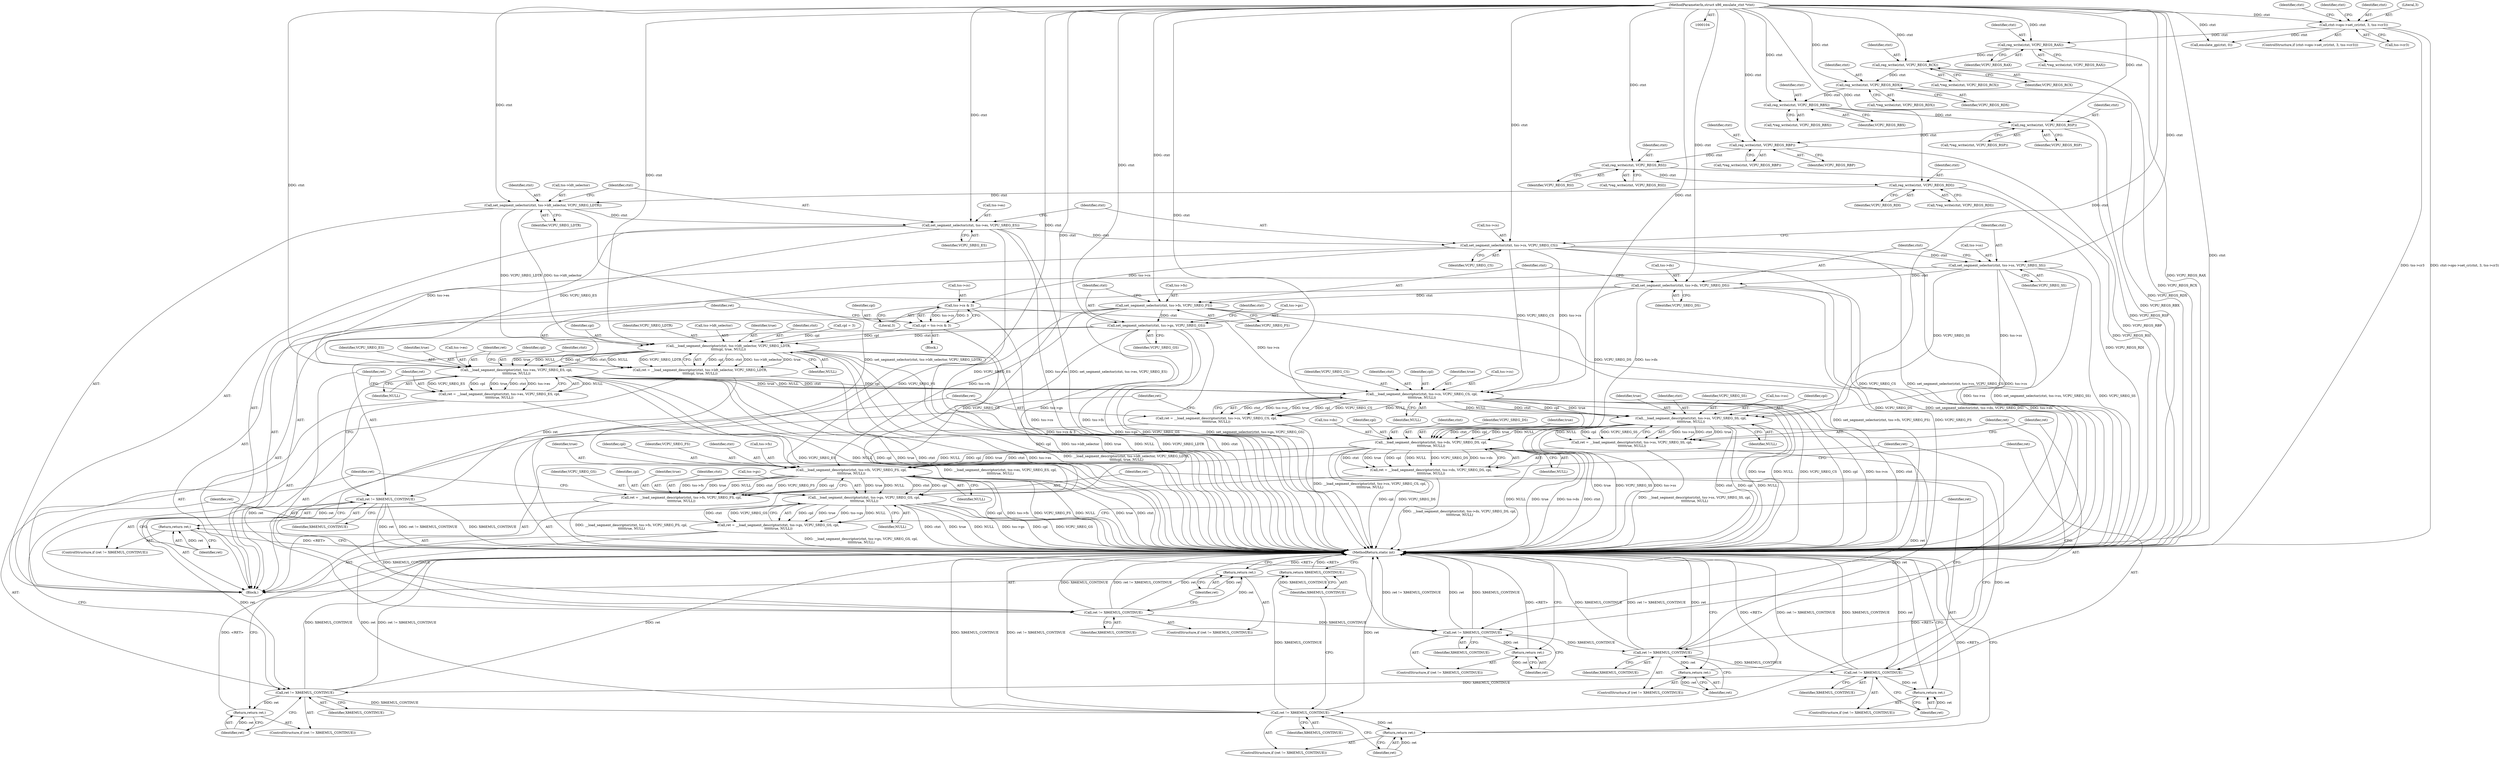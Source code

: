 digraph "0_linux_d1442d85cc30ea75f7d399474ca738e0bc96f715_5@API" {
"1000195" [label="(Call,reg_write(ctxt, VCPU_REGS_RDI))"];
"1000187" [label="(Call,reg_write(ctxt, VCPU_REGS_RSI))"];
"1000179" [label="(Call,reg_write(ctxt, VCPU_REGS_RBP))"];
"1000171" [label="(Call,reg_write(ctxt, VCPU_REGS_RSP))"];
"1000163" [label="(Call,reg_write(ctxt, VCPU_REGS_RBX))"];
"1000155" [label="(Call,reg_write(ctxt, VCPU_REGS_RDX))"];
"1000147" [label="(Call,reg_write(ctxt, VCPU_REGS_RCX))"];
"1000139" [label="(Call,reg_write(ctxt, VCPU_REGS_RAX))"];
"1000111" [label="(Call,ctxt->ops->set_cr(ctxt, 3, tss->cr3))"];
"1000105" [label="(MethodParameterIn,struct x86_emulate_ctxt *ctxt)"];
"1000201" [label="(Call,set_segment_selector(ctxt, tss->ldt_selector, VCPU_SREG_LDTR))"];
"1000207" [label="(Call,set_segment_selector(ctxt, tss->es, VCPU_SREG_ES))"];
"1000213" [label="(Call,set_segment_selector(ctxt, tss->cs, VCPU_SREG_CS))"];
"1000219" [label="(Call,set_segment_selector(ctxt, tss->ss, VCPU_SREG_SS))"];
"1000225" [label="(Call,set_segment_selector(ctxt, tss->ds, VCPU_SREG_DS))"];
"1000231" [label="(Call,set_segment_selector(ctxt, tss->fs, VCPU_SREG_FS))"];
"1000237" [label="(Call,set_segment_selector(ctxt, tss->gs, VCPU_SREG_GS))"];
"1000274" [label="(Call,__load_segment_descriptor(ctxt, tss->ldt_selector, VCPU_SREG_LDTR,\n\t\t\t\t\tcpl, true, NULL))"];
"1000272" [label="(Call,ret = __load_segment_descriptor(ctxt, tss->ldt_selector, VCPU_SREG_LDTR,\n\t\t\t\t\tcpl, true, NULL))"];
"1000284" [label="(Call,ret != X86EMUL_CONTINUE)"];
"1000287" [label="(Return,return ret;)"];
"1000301" [label="(Call,ret != X86EMUL_CONTINUE)"];
"1000304" [label="(Return,return ret;)"];
"1000318" [label="(Call,ret != X86EMUL_CONTINUE)"];
"1000321" [label="(Return,return ret;)"];
"1000335" [label="(Call,ret != X86EMUL_CONTINUE)"];
"1000338" [label="(Return,return ret;)"];
"1000352" [label="(Call,ret != X86EMUL_CONTINUE)"];
"1000355" [label="(Return,return ret;)"];
"1000369" [label="(Call,ret != X86EMUL_CONTINUE)"];
"1000372" [label="(Return,return ret;)"];
"1000386" [label="(Call,ret != X86EMUL_CONTINUE)"];
"1000389" [label="(Return,return ret;)"];
"1000391" [label="(Return,return X86EMUL_CONTINUE;)"];
"1000291" [label="(Call,__load_segment_descriptor(ctxt, tss->es, VCPU_SREG_ES, cpl,\n\t\t\t\t\ttrue, NULL))"];
"1000289" [label="(Call,ret = __load_segment_descriptor(ctxt, tss->es, VCPU_SREG_ES, cpl,\n\t\t\t\t\ttrue, NULL))"];
"1000308" [label="(Call,__load_segment_descriptor(ctxt, tss->cs, VCPU_SREG_CS, cpl,\n\t\t\t\t\ttrue, NULL))"];
"1000306" [label="(Call,ret = __load_segment_descriptor(ctxt, tss->cs, VCPU_SREG_CS, cpl,\n\t\t\t\t\ttrue, NULL))"];
"1000325" [label="(Call,__load_segment_descriptor(ctxt, tss->ss, VCPU_SREG_SS, cpl,\n\t\t\t\t\ttrue, NULL))"];
"1000323" [label="(Call,ret = __load_segment_descriptor(ctxt, tss->ss, VCPU_SREG_SS, cpl,\n\t\t\t\t\ttrue, NULL))"];
"1000342" [label="(Call,__load_segment_descriptor(ctxt, tss->ds, VCPU_SREG_DS, cpl,\n\t\t\t\t\ttrue, NULL))"];
"1000340" [label="(Call,ret = __load_segment_descriptor(ctxt, tss->ds, VCPU_SREG_DS, cpl,\n\t\t\t\t\ttrue, NULL))"];
"1000359" [label="(Call,__load_segment_descriptor(ctxt, tss->fs, VCPU_SREG_FS, cpl,\n\t\t\t\t\ttrue, NULL))"];
"1000357" [label="(Call,ret = __load_segment_descriptor(ctxt, tss->fs, VCPU_SREG_FS, cpl,\n\t\t\t\t\ttrue, NULL))"];
"1000376" [label="(Call,__load_segment_descriptor(ctxt, tss->gs, VCPU_SREG_GS, cpl,\n\t\t\t\t\ttrue, NULL))"];
"1000374" [label="(Call,ret = __load_segment_descriptor(ctxt, tss->gs, VCPU_SREG_GS, cpl,\n\t\t\t\t\ttrue, NULL))"];
"1000267" [label="(Call,tss->cs & 3)"];
"1000265" [label="(Call,cpl = tss->cs & 3)"];
"1000365" [label="(Identifier,cpl)"];
"1000189" [label="(Identifier,VCPU_REGS_RSI)"];
"1000265" [label="(Call,cpl = tss->cs & 3)"];
"1000326" [label="(Identifier,ctxt)"];
"1000382" [label="(Identifier,cpl)"];
"1000274" [label="(Call,__load_segment_descriptor(ctxt, tss->ldt_selector, VCPU_SREG_LDTR,\n\t\t\t\t\tcpl, true, NULL))"];
"1000391" [label="(Return,return X86EMUL_CONTINUE;)"];
"1000308" [label="(Call,__load_segment_descriptor(ctxt, tss->cs, VCPU_SREG_CS, cpl,\n\t\t\t\t\ttrue, NULL))"];
"1000340" [label="(Call,ret = __load_segment_descriptor(ctxt, tss->ds, VCPU_SREG_DS, cpl,\n\t\t\t\t\ttrue, NULL))"];
"1000114" [label="(Call,tss->cr3)"];
"1000197" [label="(Identifier,VCPU_REGS_RDI)"];
"1000288" [label="(Identifier,ret)"];
"1000298" [label="(Identifier,true)"];
"1000371" [label="(Identifier,X86EMUL_CONTINUE)"];
"1000375" [label="(Identifier,ret)"];
"1000286" [label="(Identifier,X86EMUL_CONTINUE)"];
"1000180" [label="(Identifier,ctxt)"];
"1000293" [label="(Call,tss->es)"];
"1000207" [label="(Call,set_segment_selector(ctxt, tss->es, VCPU_SREG_ES))"];
"1000230" [label="(Identifier,VCPU_SREG_DS)"];
"1000304" [label="(Return,return ret;)"];
"1000376" [label="(Call,__load_segment_descriptor(ctxt, tss->gs, VCPU_SREG_GS, cpl,\n\t\t\t\t\ttrue, NULL))"];
"1000187" [label="(Call,reg_write(ctxt, VCPU_REGS_RSI))"];
"1000383" [label="(Identifier,true)"];
"1000377" [label="(Identifier,ctxt)"];
"1000352" [label="(Call,ret != X86EMUL_CONTINUE)"];
"1000313" [label="(Identifier,VCPU_SREG_CS)"];
"1000336" [label="(Identifier,ret)"];
"1000218" [label="(Identifier,VCPU_SREG_CS)"];
"1000360" [label="(Identifier,ctxt)"];
"1000271" [label="(Literal,3)"];
"1000330" [label="(Identifier,VCPU_SREG_SS)"];
"1000139" [label="(Call,reg_write(ctxt, VCPU_REGS_RAX))"];
"1000154" [label="(Call,*reg_write(ctxt, VCPU_REGS_RDX))"];
"1000162" [label="(Call,*reg_write(ctxt, VCPU_REGS_RBX))"];
"1000309" [label="(Identifier,ctxt)"];
"1000314" [label="(Identifier,cpl)"];
"1000188" [label="(Identifier,ctxt)"];
"1000290" [label="(Identifier,ret)"];
"1000285" [label="(Identifier,ret)"];
"1000361" [label="(Call,tss->fs)"];
"1000226" [label="(Identifier,ctxt)"];
"1000307" [label="(Identifier,ret)"];
"1000206" [label="(Identifier,VCPU_SREG_LDTR)"];
"1000359" [label="(Call,__load_segment_descriptor(ctxt, tss->fs, VCPU_SREG_FS, cpl,\n\t\t\t\t\ttrue, NULL))"];
"1000302" [label="(Identifier,ret)"];
"1000179" [label="(Call,reg_write(ctxt, VCPU_REGS_RBP))"];
"1000232" [label="(Identifier,ctxt)"];
"1000356" [label="(Identifier,ret)"];
"1000297" [label="(Identifier,cpl)"];
"1000266" [label="(Identifier,cpl)"];
"1000275" [label="(Identifier,ctxt)"];
"1000212" [label="(Identifier,VCPU_SREG_ES)"];
"1000354" [label="(Identifier,X86EMUL_CONTINUE)"];
"1000236" [label="(Identifier,VCPU_SREG_FS)"];
"1000178" [label="(Call,*reg_write(ctxt, VCPU_REGS_RBP))"];
"1000118" [label="(Call,emulate_gp(ctxt, 0))"];
"1000319" [label="(Identifier,ret)"];
"1000255" [label="(Call,cpl = 3)"];
"1000323" [label="(Call,ret = __load_segment_descriptor(ctxt, tss->ss, VCPU_SREG_SS, cpl,\n\t\t\t\t\ttrue, NULL))"];
"1000173" [label="(Identifier,VCPU_REGS_RSP)"];
"1000147" [label="(Call,reg_write(ctxt, VCPU_REGS_RCX))"];
"1000322" [label="(Identifier,ret)"];
"1000389" [label="(Return,return ret;)"];
"1000370" [label="(Identifier,ret)"];
"1000112" [label="(Identifier,ctxt)"];
"1000227" [label="(Call,tss->ds)"];
"1000349" [label="(Identifier,true)"];
"1000366" [label="(Identifier,true)"];
"1000165" [label="(Identifier,VCPU_REGS_RBX)"];
"1000246" [label="(Identifier,ctxt)"];
"1000238" [label="(Identifier,ctxt)"];
"1000224" [label="(Identifier,VCPU_SREG_SS)"];
"1000172" [label="(Identifier,ctxt)"];
"1000231" [label="(Call,set_segment_selector(ctxt, tss->fs, VCPU_SREG_FS))"];
"1000259" [label="(Block,)"];
"1000353" [label="(Identifier,ret)"];
"1000344" [label="(Call,tss->ds)"];
"1000280" [label="(Identifier,cpl)"];
"1000201" [label="(Call,set_segment_selector(ctxt, tss->ldt_selector, VCPU_SREG_LDTR))"];
"1000209" [label="(Call,tss->es)"];
"1000351" [label="(ControlStructure,if (ret != X86EMUL_CONTINUE))"];
"1000357" [label="(Call,ret = __load_segment_descriptor(ctxt, tss->fs, VCPU_SREG_FS, cpl,\n\t\t\t\t\ttrue, NULL))"];
"1000393" [label="(MethodReturn,static int)"];
"1000164" [label="(Identifier,ctxt)"];
"1000386" [label="(Call,ret != X86EMUL_CONTINUE)"];
"1000373" [label="(Identifier,ret)"];
"1000105" [label="(MethodParameterIn,struct x86_emulate_ctxt *ctxt)"];
"1000140" [label="(Identifier,ctxt)"];
"1000292" [label="(Identifier,ctxt)"];
"1000324" [label="(Identifier,ret)"];
"1000268" [label="(Call,tss->cs)"];
"1000385" [label="(ControlStructure,if (ret != X86EMUL_CONTINUE))"];
"1000279" [label="(Identifier,VCPU_SREG_LDTR)"];
"1000355" [label="(Return,return ret;)"];
"1000368" [label="(ControlStructure,if (ret != X86EMUL_CONTINUE))"];
"1000392" [label="(Identifier,X86EMUL_CONTINUE)"];
"1000221" [label="(Call,tss->ss)"];
"1000299" [label="(Identifier,NULL)"];
"1000237" [label="(Call,set_segment_selector(ctxt, tss->gs, VCPU_SREG_GS))"];
"1000315" [label="(Identifier,true)"];
"1000332" [label="(Identifier,true)"];
"1000110" [label="(ControlStructure,if (ctxt->ops->set_cr(ctxt, 3, tss->cr3)))"];
"1000325" [label="(Call,__load_segment_descriptor(ctxt, tss->ss, VCPU_SREG_SS, cpl,\n\t\t\t\t\ttrue, NULL))"];
"1000113" [label="(Literal,3)"];
"1000141" [label="(Identifier,VCPU_REGS_RAX)"];
"1000276" [label="(Call,tss->ldt_selector)"];
"1000300" [label="(ControlStructure,if (ret != X86EMUL_CONTINUE))"];
"1000387" [label="(Identifier,ret)"];
"1000186" [label="(Call,*reg_write(ctxt, VCPU_REGS_RSI))"];
"1000342" [label="(Call,__load_segment_descriptor(ctxt, tss->ds, VCPU_SREG_DS, cpl,\n\t\t\t\t\ttrue, NULL))"];
"1000208" [label="(Identifier,ctxt)"];
"1000156" [label="(Identifier,ctxt)"];
"1000320" [label="(Identifier,X86EMUL_CONTINUE)"];
"1000272" [label="(Call,ret = __load_segment_descriptor(ctxt, tss->ldt_selector, VCPU_SREG_LDTR,\n\t\t\t\t\tcpl, true, NULL))"];
"1000335" [label="(Call,ret != X86EMUL_CONTINUE)"];
"1000239" [label="(Call,tss->gs)"];
"1000310" [label="(Call,tss->cs)"];
"1000195" [label="(Call,reg_write(ctxt, VCPU_REGS_RDI))"];
"1000348" [label="(Identifier,cpl)"];
"1000334" [label="(ControlStructure,if (ret != X86EMUL_CONTINUE))"];
"1000317" [label="(ControlStructure,if (ret != X86EMUL_CONTINUE))"];
"1000107" [label="(Block,)"];
"1000214" [label="(Identifier,ctxt)"];
"1000364" [label="(Identifier,VCPU_SREG_FS)"];
"1000203" [label="(Call,tss->ldt_selector)"];
"1000233" [label="(Call,tss->fs)"];
"1000296" [label="(Identifier,VCPU_SREG_ES)"];
"1000316" [label="(Identifier,NULL)"];
"1000155" [label="(Call,reg_write(ctxt, VCPU_REGS_RDX))"];
"1000171" [label="(Call,reg_write(ctxt, VCPU_REGS_RSP))"];
"1000202" [label="(Identifier,ctxt)"];
"1000338" [label="(Return,return ret;)"];
"1000146" [label="(Call,*reg_write(ctxt, VCPU_REGS_RCX))"];
"1000305" [label="(Identifier,ret)"];
"1000327" [label="(Call,tss->ss)"];
"1000343" [label="(Identifier,ctxt)"];
"1000111" [label="(Call,ctxt->ops->set_cr(ctxt, 3, tss->cr3))"];
"1000283" [label="(ControlStructure,if (ret != X86EMUL_CONTINUE))"];
"1000138" [label="(Call,*reg_write(ctxt, VCPU_REGS_RAX))"];
"1000220" [label="(Identifier,ctxt)"];
"1000219" [label="(Call,set_segment_selector(ctxt, tss->ss, VCPU_SREG_SS))"];
"1000170" [label="(Call,*reg_write(ctxt, VCPU_REGS_RSP))"];
"1000267" [label="(Call,tss->cs & 3)"];
"1000291" [label="(Call,__load_segment_descriptor(ctxt, tss->es, VCPU_SREG_ES, cpl,\n\t\t\t\t\ttrue, NULL))"];
"1000163" [label="(Call,reg_write(ctxt, VCPU_REGS_RBX))"];
"1000303" [label="(Identifier,X86EMUL_CONTINUE)"];
"1000157" [label="(Identifier,VCPU_REGS_RDX)"];
"1000242" [label="(Identifier,VCPU_SREG_GS)"];
"1000347" [label="(Identifier,VCPU_SREG_DS)"];
"1000333" [label="(Identifier,NULL)"];
"1000194" [label="(Call,*reg_write(ctxt, VCPU_REGS_RDI))"];
"1000196" [label="(Identifier,ctxt)"];
"1000225" [label="(Call,set_segment_selector(ctxt, tss->ds, VCPU_SREG_DS))"];
"1000369" [label="(Call,ret != X86EMUL_CONTINUE)"];
"1000119" [label="(Identifier,ctxt)"];
"1000213" [label="(Call,set_segment_selector(ctxt, tss->cs, VCPU_SREG_CS))"];
"1000284" [label="(Call,ret != X86EMUL_CONTINUE)"];
"1000123" [label="(Identifier,ctxt)"];
"1000388" [label="(Identifier,X86EMUL_CONTINUE)"];
"1000301" [label="(Call,ret != X86EMUL_CONTINUE)"];
"1000318" [label="(Call,ret != X86EMUL_CONTINUE)"];
"1000281" [label="(Identifier,true)"];
"1000390" [label="(Identifier,ret)"];
"1000306" [label="(Call,ret = __load_segment_descriptor(ctxt, tss->cs, VCPU_SREG_CS, cpl,\n\t\t\t\t\ttrue, NULL))"];
"1000367" [label="(Identifier,NULL)"];
"1000282" [label="(Identifier,NULL)"];
"1000149" [label="(Identifier,VCPU_REGS_RCX)"];
"1000287" [label="(Return,return ret;)"];
"1000339" [label="(Identifier,ret)"];
"1000350" [label="(Identifier,NULL)"];
"1000273" [label="(Identifier,ret)"];
"1000378" [label="(Call,tss->gs)"];
"1000289" [label="(Call,ret = __load_segment_descriptor(ctxt, tss->es, VCPU_SREG_ES, cpl,\n\t\t\t\t\ttrue, NULL))"];
"1000358" [label="(Identifier,ret)"];
"1000372" [label="(Return,return ret;)"];
"1000337" [label="(Identifier,X86EMUL_CONTINUE)"];
"1000181" [label="(Identifier,VCPU_REGS_RBP)"];
"1000321" [label="(Return,return ret;)"];
"1000341" [label="(Identifier,ret)"];
"1000381" [label="(Identifier,VCPU_SREG_GS)"];
"1000384" [label="(Identifier,NULL)"];
"1000148" [label="(Identifier,ctxt)"];
"1000331" [label="(Identifier,cpl)"];
"1000215" [label="(Call,tss->cs)"];
"1000374" [label="(Call,ret = __load_segment_descriptor(ctxt, tss->gs, VCPU_SREG_GS, cpl,\n\t\t\t\t\ttrue, NULL))"];
"1000195" -> "1000194"  [label="AST: "];
"1000195" -> "1000197"  [label="CFG: "];
"1000196" -> "1000195"  [label="AST: "];
"1000197" -> "1000195"  [label="AST: "];
"1000194" -> "1000195"  [label="CFG: "];
"1000195" -> "1000393"  [label="DDG: VCPU_REGS_RDI"];
"1000187" -> "1000195"  [label="DDG: ctxt"];
"1000105" -> "1000195"  [label="DDG: ctxt"];
"1000195" -> "1000201"  [label="DDG: ctxt"];
"1000187" -> "1000186"  [label="AST: "];
"1000187" -> "1000189"  [label="CFG: "];
"1000188" -> "1000187"  [label="AST: "];
"1000189" -> "1000187"  [label="AST: "];
"1000186" -> "1000187"  [label="CFG: "];
"1000187" -> "1000393"  [label="DDG: VCPU_REGS_RSI"];
"1000179" -> "1000187"  [label="DDG: ctxt"];
"1000105" -> "1000187"  [label="DDG: ctxt"];
"1000179" -> "1000178"  [label="AST: "];
"1000179" -> "1000181"  [label="CFG: "];
"1000180" -> "1000179"  [label="AST: "];
"1000181" -> "1000179"  [label="AST: "];
"1000178" -> "1000179"  [label="CFG: "];
"1000179" -> "1000393"  [label="DDG: VCPU_REGS_RBP"];
"1000171" -> "1000179"  [label="DDG: ctxt"];
"1000105" -> "1000179"  [label="DDG: ctxt"];
"1000171" -> "1000170"  [label="AST: "];
"1000171" -> "1000173"  [label="CFG: "];
"1000172" -> "1000171"  [label="AST: "];
"1000173" -> "1000171"  [label="AST: "];
"1000170" -> "1000171"  [label="CFG: "];
"1000171" -> "1000393"  [label="DDG: VCPU_REGS_RSP"];
"1000163" -> "1000171"  [label="DDG: ctxt"];
"1000105" -> "1000171"  [label="DDG: ctxt"];
"1000163" -> "1000162"  [label="AST: "];
"1000163" -> "1000165"  [label="CFG: "];
"1000164" -> "1000163"  [label="AST: "];
"1000165" -> "1000163"  [label="AST: "];
"1000162" -> "1000163"  [label="CFG: "];
"1000163" -> "1000393"  [label="DDG: VCPU_REGS_RBX"];
"1000155" -> "1000163"  [label="DDG: ctxt"];
"1000105" -> "1000163"  [label="DDG: ctxt"];
"1000155" -> "1000154"  [label="AST: "];
"1000155" -> "1000157"  [label="CFG: "];
"1000156" -> "1000155"  [label="AST: "];
"1000157" -> "1000155"  [label="AST: "];
"1000154" -> "1000155"  [label="CFG: "];
"1000155" -> "1000393"  [label="DDG: VCPU_REGS_RDX"];
"1000147" -> "1000155"  [label="DDG: ctxt"];
"1000105" -> "1000155"  [label="DDG: ctxt"];
"1000147" -> "1000146"  [label="AST: "];
"1000147" -> "1000149"  [label="CFG: "];
"1000148" -> "1000147"  [label="AST: "];
"1000149" -> "1000147"  [label="AST: "];
"1000146" -> "1000147"  [label="CFG: "];
"1000147" -> "1000393"  [label="DDG: VCPU_REGS_RCX"];
"1000139" -> "1000147"  [label="DDG: ctxt"];
"1000105" -> "1000147"  [label="DDG: ctxt"];
"1000139" -> "1000138"  [label="AST: "];
"1000139" -> "1000141"  [label="CFG: "];
"1000140" -> "1000139"  [label="AST: "];
"1000141" -> "1000139"  [label="AST: "];
"1000138" -> "1000139"  [label="CFG: "];
"1000139" -> "1000393"  [label="DDG: VCPU_REGS_RAX"];
"1000111" -> "1000139"  [label="DDG: ctxt"];
"1000105" -> "1000139"  [label="DDG: ctxt"];
"1000111" -> "1000110"  [label="AST: "];
"1000111" -> "1000114"  [label="CFG: "];
"1000112" -> "1000111"  [label="AST: "];
"1000113" -> "1000111"  [label="AST: "];
"1000114" -> "1000111"  [label="AST: "];
"1000119" -> "1000111"  [label="CFG: "];
"1000123" -> "1000111"  [label="CFG: "];
"1000111" -> "1000393"  [label="DDG: tss->cr3"];
"1000111" -> "1000393"  [label="DDG: ctxt->ops->set_cr(ctxt, 3, tss->cr3)"];
"1000105" -> "1000111"  [label="DDG: ctxt"];
"1000111" -> "1000118"  [label="DDG: ctxt"];
"1000105" -> "1000104"  [label="AST: "];
"1000105" -> "1000393"  [label="DDG: ctxt"];
"1000105" -> "1000118"  [label="DDG: ctxt"];
"1000105" -> "1000201"  [label="DDG: ctxt"];
"1000105" -> "1000207"  [label="DDG: ctxt"];
"1000105" -> "1000213"  [label="DDG: ctxt"];
"1000105" -> "1000219"  [label="DDG: ctxt"];
"1000105" -> "1000225"  [label="DDG: ctxt"];
"1000105" -> "1000231"  [label="DDG: ctxt"];
"1000105" -> "1000237"  [label="DDG: ctxt"];
"1000105" -> "1000274"  [label="DDG: ctxt"];
"1000105" -> "1000291"  [label="DDG: ctxt"];
"1000105" -> "1000308"  [label="DDG: ctxt"];
"1000105" -> "1000325"  [label="DDG: ctxt"];
"1000105" -> "1000342"  [label="DDG: ctxt"];
"1000105" -> "1000359"  [label="DDG: ctxt"];
"1000105" -> "1000376"  [label="DDG: ctxt"];
"1000201" -> "1000107"  [label="AST: "];
"1000201" -> "1000206"  [label="CFG: "];
"1000202" -> "1000201"  [label="AST: "];
"1000203" -> "1000201"  [label="AST: "];
"1000206" -> "1000201"  [label="AST: "];
"1000208" -> "1000201"  [label="CFG: "];
"1000201" -> "1000393"  [label="DDG: set_segment_selector(ctxt, tss->ldt_selector, VCPU_SREG_LDTR)"];
"1000201" -> "1000207"  [label="DDG: ctxt"];
"1000201" -> "1000274"  [label="DDG: tss->ldt_selector"];
"1000201" -> "1000274"  [label="DDG: VCPU_SREG_LDTR"];
"1000207" -> "1000107"  [label="AST: "];
"1000207" -> "1000212"  [label="CFG: "];
"1000208" -> "1000207"  [label="AST: "];
"1000209" -> "1000207"  [label="AST: "];
"1000212" -> "1000207"  [label="AST: "];
"1000214" -> "1000207"  [label="CFG: "];
"1000207" -> "1000393"  [label="DDG: tss->es"];
"1000207" -> "1000393"  [label="DDG: set_segment_selector(ctxt, tss->es, VCPU_SREG_ES)"];
"1000207" -> "1000393"  [label="DDG: VCPU_SREG_ES"];
"1000207" -> "1000213"  [label="DDG: ctxt"];
"1000207" -> "1000291"  [label="DDG: tss->es"];
"1000207" -> "1000291"  [label="DDG: VCPU_SREG_ES"];
"1000213" -> "1000107"  [label="AST: "];
"1000213" -> "1000218"  [label="CFG: "];
"1000214" -> "1000213"  [label="AST: "];
"1000215" -> "1000213"  [label="AST: "];
"1000218" -> "1000213"  [label="AST: "];
"1000220" -> "1000213"  [label="CFG: "];
"1000213" -> "1000393"  [label="DDG: VCPU_SREG_CS"];
"1000213" -> "1000393"  [label="DDG: set_segment_selector(ctxt, tss->cs, VCPU_SREG_CS)"];
"1000213" -> "1000393"  [label="DDG: tss->cs"];
"1000213" -> "1000219"  [label="DDG: ctxt"];
"1000213" -> "1000267"  [label="DDG: tss->cs"];
"1000213" -> "1000308"  [label="DDG: tss->cs"];
"1000213" -> "1000308"  [label="DDG: VCPU_SREG_CS"];
"1000219" -> "1000107"  [label="AST: "];
"1000219" -> "1000224"  [label="CFG: "];
"1000220" -> "1000219"  [label="AST: "];
"1000221" -> "1000219"  [label="AST: "];
"1000224" -> "1000219"  [label="AST: "];
"1000226" -> "1000219"  [label="CFG: "];
"1000219" -> "1000393"  [label="DDG: tss->ss"];
"1000219" -> "1000393"  [label="DDG: set_segment_selector(ctxt, tss->ss, VCPU_SREG_SS)"];
"1000219" -> "1000393"  [label="DDG: VCPU_SREG_SS"];
"1000219" -> "1000225"  [label="DDG: ctxt"];
"1000219" -> "1000325"  [label="DDG: tss->ss"];
"1000219" -> "1000325"  [label="DDG: VCPU_SREG_SS"];
"1000225" -> "1000107"  [label="AST: "];
"1000225" -> "1000230"  [label="CFG: "];
"1000226" -> "1000225"  [label="AST: "];
"1000227" -> "1000225"  [label="AST: "];
"1000230" -> "1000225"  [label="AST: "];
"1000232" -> "1000225"  [label="CFG: "];
"1000225" -> "1000393"  [label="DDG: set_segment_selector(ctxt, tss->ds, VCPU_SREG_DS)"];
"1000225" -> "1000393"  [label="DDG: tss->ds"];
"1000225" -> "1000393"  [label="DDG: VCPU_SREG_DS"];
"1000225" -> "1000231"  [label="DDG: ctxt"];
"1000225" -> "1000342"  [label="DDG: tss->ds"];
"1000225" -> "1000342"  [label="DDG: VCPU_SREG_DS"];
"1000231" -> "1000107"  [label="AST: "];
"1000231" -> "1000236"  [label="CFG: "];
"1000232" -> "1000231"  [label="AST: "];
"1000233" -> "1000231"  [label="AST: "];
"1000236" -> "1000231"  [label="AST: "];
"1000238" -> "1000231"  [label="CFG: "];
"1000231" -> "1000393"  [label="DDG: VCPU_SREG_FS"];
"1000231" -> "1000393"  [label="DDG: tss->fs"];
"1000231" -> "1000393"  [label="DDG: set_segment_selector(ctxt, tss->fs, VCPU_SREG_FS)"];
"1000231" -> "1000237"  [label="DDG: ctxt"];
"1000231" -> "1000359"  [label="DDG: tss->fs"];
"1000231" -> "1000359"  [label="DDG: VCPU_SREG_FS"];
"1000237" -> "1000107"  [label="AST: "];
"1000237" -> "1000242"  [label="CFG: "];
"1000238" -> "1000237"  [label="AST: "];
"1000239" -> "1000237"  [label="AST: "];
"1000242" -> "1000237"  [label="AST: "];
"1000246" -> "1000237"  [label="CFG: "];
"1000237" -> "1000393"  [label="DDG: set_segment_selector(ctxt, tss->gs, VCPU_SREG_GS)"];
"1000237" -> "1000393"  [label="DDG: tss->gs"];
"1000237" -> "1000393"  [label="DDG: VCPU_SREG_GS"];
"1000237" -> "1000274"  [label="DDG: ctxt"];
"1000237" -> "1000376"  [label="DDG: tss->gs"];
"1000237" -> "1000376"  [label="DDG: VCPU_SREG_GS"];
"1000274" -> "1000272"  [label="AST: "];
"1000274" -> "1000282"  [label="CFG: "];
"1000275" -> "1000274"  [label="AST: "];
"1000276" -> "1000274"  [label="AST: "];
"1000279" -> "1000274"  [label="AST: "];
"1000280" -> "1000274"  [label="AST: "];
"1000281" -> "1000274"  [label="AST: "];
"1000282" -> "1000274"  [label="AST: "];
"1000272" -> "1000274"  [label="CFG: "];
"1000274" -> "1000393"  [label="DDG: NULL"];
"1000274" -> "1000393"  [label="DDG: ctxt"];
"1000274" -> "1000393"  [label="DDG: cpl"];
"1000274" -> "1000393"  [label="DDG: tss->ldt_selector"];
"1000274" -> "1000393"  [label="DDG: true"];
"1000274" -> "1000393"  [label="DDG: VCPU_SREG_LDTR"];
"1000274" -> "1000272"  [label="DDG: cpl"];
"1000274" -> "1000272"  [label="DDG: ctxt"];
"1000274" -> "1000272"  [label="DDG: tss->ldt_selector"];
"1000274" -> "1000272"  [label="DDG: true"];
"1000274" -> "1000272"  [label="DDG: NULL"];
"1000274" -> "1000272"  [label="DDG: VCPU_SREG_LDTR"];
"1000265" -> "1000274"  [label="DDG: cpl"];
"1000255" -> "1000274"  [label="DDG: cpl"];
"1000274" -> "1000291"  [label="DDG: ctxt"];
"1000274" -> "1000291"  [label="DDG: cpl"];
"1000274" -> "1000291"  [label="DDG: true"];
"1000274" -> "1000291"  [label="DDG: NULL"];
"1000272" -> "1000107"  [label="AST: "];
"1000273" -> "1000272"  [label="AST: "];
"1000285" -> "1000272"  [label="CFG: "];
"1000272" -> "1000393"  [label="DDG: __load_segment_descriptor(ctxt, tss->ldt_selector, VCPU_SREG_LDTR,\n\t\t\t\t\tcpl, true, NULL)"];
"1000272" -> "1000284"  [label="DDG: ret"];
"1000284" -> "1000283"  [label="AST: "];
"1000284" -> "1000286"  [label="CFG: "];
"1000285" -> "1000284"  [label="AST: "];
"1000286" -> "1000284"  [label="AST: "];
"1000288" -> "1000284"  [label="CFG: "];
"1000290" -> "1000284"  [label="CFG: "];
"1000284" -> "1000393"  [label="DDG: X86EMUL_CONTINUE"];
"1000284" -> "1000393"  [label="DDG: ret"];
"1000284" -> "1000393"  [label="DDG: ret != X86EMUL_CONTINUE"];
"1000284" -> "1000287"  [label="DDG: ret"];
"1000284" -> "1000301"  [label="DDG: X86EMUL_CONTINUE"];
"1000287" -> "1000283"  [label="AST: "];
"1000287" -> "1000288"  [label="CFG: "];
"1000288" -> "1000287"  [label="AST: "];
"1000393" -> "1000287"  [label="CFG: "];
"1000287" -> "1000393"  [label="DDG: <RET>"];
"1000288" -> "1000287"  [label="DDG: ret"];
"1000301" -> "1000300"  [label="AST: "];
"1000301" -> "1000303"  [label="CFG: "];
"1000302" -> "1000301"  [label="AST: "];
"1000303" -> "1000301"  [label="AST: "];
"1000305" -> "1000301"  [label="CFG: "];
"1000307" -> "1000301"  [label="CFG: "];
"1000301" -> "1000393"  [label="DDG: X86EMUL_CONTINUE"];
"1000301" -> "1000393"  [label="DDG: ret != X86EMUL_CONTINUE"];
"1000301" -> "1000393"  [label="DDG: ret"];
"1000289" -> "1000301"  [label="DDG: ret"];
"1000301" -> "1000304"  [label="DDG: ret"];
"1000301" -> "1000318"  [label="DDG: X86EMUL_CONTINUE"];
"1000304" -> "1000300"  [label="AST: "];
"1000304" -> "1000305"  [label="CFG: "];
"1000305" -> "1000304"  [label="AST: "];
"1000393" -> "1000304"  [label="CFG: "];
"1000304" -> "1000393"  [label="DDG: <RET>"];
"1000305" -> "1000304"  [label="DDG: ret"];
"1000318" -> "1000317"  [label="AST: "];
"1000318" -> "1000320"  [label="CFG: "];
"1000319" -> "1000318"  [label="AST: "];
"1000320" -> "1000318"  [label="AST: "];
"1000322" -> "1000318"  [label="CFG: "];
"1000324" -> "1000318"  [label="CFG: "];
"1000318" -> "1000393"  [label="DDG: ret != X86EMUL_CONTINUE"];
"1000318" -> "1000393"  [label="DDG: ret"];
"1000318" -> "1000393"  [label="DDG: X86EMUL_CONTINUE"];
"1000306" -> "1000318"  [label="DDG: ret"];
"1000318" -> "1000321"  [label="DDG: ret"];
"1000318" -> "1000335"  [label="DDG: X86EMUL_CONTINUE"];
"1000321" -> "1000317"  [label="AST: "];
"1000321" -> "1000322"  [label="CFG: "];
"1000322" -> "1000321"  [label="AST: "];
"1000393" -> "1000321"  [label="CFG: "];
"1000321" -> "1000393"  [label="DDG: <RET>"];
"1000322" -> "1000321"  [label="DDG: ret"];
"1000335" -> "1000334"  [label="AST: "];
"1000335" -> "1000337"  [label="CFG: "];
"1000336" -> "1000335"  [label="AST: "];
"1000337" -> "1000335"  [label="AST: "];
"1000339" -> "1000335"  [label="CFG: "];
"1000341" -> "1000335"  [label="CFG: "];
"1000335" -> "1000393"  [label="DDG: ret"];
"1000335" -> "1000393"  [label="DDG: X86EMUL_CONTINUE"];
"1000335" -> "1000393"  [label="DDG: ret != X86EMUL_CONTINUE"];
"1000323" -> "1000335"  [label="DDG: ret"];
"1000335" -> "1000338"  [label="DDG: ret"];
"1000335" -> "1000352"  [label="DDG: X86EMUL_CONTINUE"];
"1000338" -> "1000334"  [label="AST: "];
"1000338" -> "1000339"  [label="CFG: "];
"1000339" -> "1000338"  [label="AST: "];
"1000393" -> "1000338"  [label="CFG: "];
"1000338" -> "1000393"  [label="DDG: <RET>"];
"1000339" -> "1000338"  [label="DDG: ret"];
"1000352" -> "1000351"  [label="AST: "];
"1000352" -> "1000354"  [label="CFG: "];
"1000353" -> "1000352"  [label="AST: "];
"1000354" -> "1000352"  [label="AST: "];
"1000356" -> "1000352"  [label="CFG: "];
"1000358" -> "1000352"  [label="CFG: "];
"1000352" -> "1000393"  [label="DDG: ret"];
"1000352" -> "1000393"  [label="DDG: ret != X86EMUL_CONTINUE"];
"1000352" -> "1000393"  [label="DDG: X86EMUL_CONTINUE"];
"1000340" -> "1000352"  [label="DDG: ret"];
"1000352" -> "1000355"  [label="DDG: ret"];
"1000352" -> "1000369"  [label="DDG: X86EMUL_CONTINUE"];
"1000355" -> "1000351"  [label="AST: "];
"1000355" -> "1000356"  [label="CFG: "];
"1000356" -> "1000355"  [label="AST: "];
"1000393" -> "1000355"  [label="CFG: "];
"1000355" -> "1000393"  [label="DDG: <RET>"];
"1000356" -> "1000355"  [label="DDG: ret"];
"1000369" -> "1000368"  [label="AST: "];
"1000369" -> "1000371"  [label="CFG: "];
"1000370" -> "1000369"  [label="AST: "];
"1000371" -> "1000369"  [label="AST: "];
"1000373" -> "1000369"  [label="CFG: "];
"1000375" -> "1000369"  [label="CFG: "];
"1000369" -> "1000393"  [label="DDG: ret != X86EMUL_CONTINUE"];
"1000369" -> "1000393"  [label="DDG: ret"];
"1000369" -> "1000393"  [label="DDG: X86EMUL_CONTINUE"];
"1000357" -> "1000369"  [label="DDG: ret"];
"1000369" -> "1000372"  [label="DDG: ret"];
"1000369" -> "1000386"  [label="DDG: X86EMUL_CONTINUE"];
"1000372" -> "1000368"  [label="AST: "];
"1000372" -> "1000373"  [label="CFG: "];
"1000373" -> "1000372"  [label="AST: "];
"1000393" -> "1000372"  [label="CFG: "];
"1000372" -> "1000393"  [label="DDG: <RET>"];
"1000373" -> "1000372"  [label="DDG: ret"];
"1000386" -> "1000385"  [label="AST: "];
"1000386" -> "1000388"  [label="CFG: "];
"1000387" -> "1000386"  [label="AST: "];
"1000388" -> "1000386"  [label="AST: "];
"1000390" -> "1000386"  [label="CFG: "];
"1000392" -> "1000386"  [label="CFG: "];
"1000386" -> "1000393"  [label="DDG: X86EMUL_CONTINUE"];
"1000386" -> "1000393"  [label="DDG: ret"];
"1000386" -> "1000393"  [label="DDG: ret != X86EMUL_CONTINUE"];
"1000374" -> "1000386"  [label="DDG: ret"];
"1000386" -> "1000389"  [label="DDG: ret"];
"1000386" -> "1000391"  [label="DDG: X86EMUL_CONTINUE"];
"1000389" -> "1000385"  [label="AST: "];
"1000389" -> "1000390"  [label="CFG: "];
"1000390" -> "1000389"  [label="AST: "];
"1000393" -> "1000389"  [label="CFG: "];
"1000389" -> "1000393"  [label="DDG: <RET>"];
"1000390" -> "1000389"  [label="DDG: ret"];
"1000391" -> "1000107"  [label="AST: "];
"1000391" -> "1000392"  [label="CFG: "];
"1000392" -> "1000391"  [label="AST: "];
"1000393" -> "1000391"  [label="CFG: "];
"1000391" -> "1000393"  [label="DDG: <RET>"];
"1000392" -> "1000391"  [label="DDG: X86EMUL_CONTINUE"];
"1000291" -> "1000289"  [label="AST: "];
"1000291" -> "1000299"  [label="CFG: "];
"1000292" -> "1000291"  [label="AST: "];
"1000293" -> "1000291"  [label="AST: "];
"1000296" -> "1000291"  [label="AST: "];
"1000297" -> "1000291"  [label="AST: "];
"1000298" -> "1000291"  [label="AST: "];
"1000299" -> "1000291"  [label="AST: "];
"1000289" -> "1000291"  [label="CFG: "];
"1000291" -> "1000393"  [label="DDG: true"];
"1000291" -> "1000393"  [label="DDG: ctxt"];
"1000291" -> "1000393"  [label="DDG: tss->es"];
"1000291" -> "1000393"  [label="DDG: VCPU_SREG_ES"];
"1000291" -> "1000393"  [label="DDG: NULL"];
"1000291" -> "1000393"  [label="DDG: cpl"];
"1000291" -> "1000289"  [label="DDG: NULL"];
"1000291" -> "1000289"  [label="DDG: VCPU_SREG_ES"];
"1000291" -> "1000289"  [label="DDG: cpl"];
"1000291" -> "1000289"  [label="DDG: true"];
"1000291" -> "1000289"  [label="DDG: ctxt"];
"1000291" -> "1000289"  [label="DDG: tss->es"];
"1000291" -> "1000308"  [label="DDG: ctxt"];
"1000291" -> "1000308"  [label="DDG: cpl"];
"1000291" -> "1000308"  [label="DDG: true"];
"1000291" -> "1000308"  [label="DDG: NULL"];
"1000289" -> "1000107"  [label="AST: "];
"1000290" -> "1000289"  [label="AST: "];
"1000302" -> "1000289"  [label="CFG: "];
"1000289" -> "1000393"  [label="DDG: __load_segment_descriptor(ctxt, tss->es, VCPU_SREG_ES, cpl,\n\t\t\t\t\ttrue, NULL)"];
"1000308" -> "1000306"  [label="AST: "];
"1000308" -> "1000316"  [label="CFG: "];
"1000309" -> "1000308"  [label="AST: "];
"1000310" -> "1000308"  [label="AST: "];
"1000313" -> "1000308"  [label="AST: "];
"1000314" -> "1000308"  [label="AST: "];
"1000315" -> "1000308"  [label="AST: "];
"1000316" -> "1000308"  [label="AST: "];
"1000306" -> "1000308"  [label="CFG: "];
"1000308" -> "1000393"  [label="DDG: tss->cs"];
"1000308" -> "1000393"  [label="DDG: ctxt"];
"1000308" -> "1000393"  [label="DDG: true"];
"1000308" -> "1000393"  [label="DDG: NULL"];
"1000308" -> "1000393"  [label="DDG: VCPU_SREG_CS"];
"1000308" -> "1000393"  [label="DDG: cpl"];
"1000308" -> "1000306"  [label="DDG: ctxt"];
"1000308" -> "1000306"  [label="DDG: tss->cs"];
"1000308" -> "1000306"  [label="DDG: cpl"];
"1000308" -> "1000306"  [label="DDG: VCPU_SREG_CS"];
"1000308" -> "1000306"  [label="DDG: NULL"];
"1000308" -> "1000306"  [label="DDG: true"];
"1000267" -> "1000308"  [label="DDG: tss->cs"];
"1000308" -> "1000325"  [label="DDG: ctxt"];
"1000308" -> "1000325"  [label="DDG: cpl"];
"1000308" -> "1000325"  [label="DDG: true"];
"1000308" -> "1000325"  [label="DDG: NULL"];
"1000306" -> "1000107"  [label="AST: "];
"1000307" -> "1000306"  [label="AST: "];
"1000319" -> "1000306"  [label="CFG: "];
"1000306" -> "1000393"  [label="DDG: __load_segment_descriptor(ctxt, tss->cs, VCPU_SREG_CS, cpl,\n\t\t\t\t\ttrue, NULL)"];
"1000325" -> "1000323"  [label="AST: "];
"1000325" -> "1000333"  [label="CFG: "];
"1000326" -> "1000325"  [label="AST: "];
"1000327" -> "1000325"  [label="AST: "];
"1000330" -> "1000325"  [label="AST: "];
"1000331" -> "1000325"  [label="AST: "];
"1000332" -> "1000325"  [label="AST: "];
"1000333" -> "1000325"  [label="AST: "];
"1000323" -> "1000325"  [label="CFG: "];
"1000325" -> "1000393"  [label="DDG: ctxt"];
"1000325" -> "1000393"  [label="DDG: cpl"];
"1000325" -> "1000393"  [label="DDG: NULL"];
"1000325" -> "1000393"  [label="DDG: true"];
"1000325" -> "1000393"  [label="DDG: VCPU_SREG_SS"];
"1000325" -> "1000393"  [label="DDG: tss->ss"];
"1000325" -> "1000323"  [label="DDG: tss->ss"];
"1000325" -> "1000323"  [label="DDG: ctxt"];
"1000325" -> "1000323"  [label="DDG: true"];
"1000325" -> "1000323"  [label="DDG: NULL"];
"1000325" -> "1000323"  [label="DDG: cpl"];
"1000325" -> "1000323"  [label="DDG: VCPU_SREG_SS"];
"1000325" -> "1000342"  [label="DDG: ctxt"];
"1000325" -> "1000342"  [label="DDG: cpl"];
"1000325" -> "1000342"  [label="DDG: true"];
"1000325" -> "1000342"  [label="DDG: NULL"];
"1000323" -> "1000107"  [label="AST: "];
"1000324" -> "1000323"  [label="AST: "];
"1000336" -> "1000323"  [label="CFG: "];
"1000323" -> "1000393"  [label="DDG: __load_segment_descriptor(ctxt, tss->ss, VCPU_SREG_SS, cpl,\n\t\t\t\t\ttrue, NULL)"];
"1000342" -> "1000340"  [label="AST: "];
"1000342" -> "1000350"  [label="CFG: "];
"1000343" -> "1000342"  [label="AST: "];
"1000344" -> "1000342"  [label="AST: "];
"1000347" -> "1000342"  [label="AST: "];
"1000348" -> "1000342"  [label="AST: "];
"1000349" -> "1000342"  [label="AST: "];
"1000350" -> "1000342"  [label="AST: "];
"1000340" -> "1000342"  [label="CFG: "];
"1000342" -> "1000393"  [label="DDG: true"];
"1000342" -> "1000393"  [label="DDG: tss->ds"];
"1000342" -> "1000393"  [label="DDG: ctxt"];
"1000342" -> "1000393"  [label="DDG: cpl"];
"1000342" -> "1000393"  [label="DDG: VCPU_SREG_DS"];
"1000342" -> "1000393"  [label="DDG: NULL"];
"1000342" -> "1000340"  [label="DDG: ctxt"];
"1000342" -> "1000340"  [label="DDG: true"];
"1000342" -> "1000340"  [label="DDG: cpl"];
"1000342" -> "1000340"  [label="DDG: NULL"];
"1000342" -> "1000340"  [label="DDG: VCPU_SREG_DS"];
"1000342" -> "1000340"  [label="DDG: tss->ds"];
"1000342" -> "1000359"  [label="DDG: ctxt"];
"1000342" -> "1000359"  [label="DDG: cpl"];
"1000342" -> "1000359"  [label="DDG: true"];
"1000342" -> "1000359"  [label="DDG: NULL"];
"1000340" -> "1000107"  [label="AST: "];
"1000341" -> "1000340"  [label="AST: "];
"1000353" -> "1000340"  [label="CFG: "];
"1000340" -> "1000393"  [label="DDG: __load_segment_descriptor(ctxt, tss->ds, VCPU_SREG_DS, cpl,\n\t\t\t\t\ttrue, NULL)"];
"1000359" -> "1000357"  [label="AST: "];
"1000359" -> "1000367"  [label="CFG: "];
"1000360" -> "1000359"  [label="AST: "];
"1000361" -> "1000359"  [label="AST: "];
"1000364" -> "1000359"  [label="AST: "];
"1000365" -> "1000359"  [label="AST: "];
"1000366" -> "1000359"  [label="AST: "];
"1000367" -> "1000359"  [label="AST: "];
"1000357" -> "1000359"  [label="CFG: "];
"1000359" -> "1000393"  [label="DDG: cpl"];
"1000359" -> "1000393"  [label="DDG: tss->fs"];
"1000359" -> "1000393"  [label="DDG: VCPU_SREG_FS"];
"1000359" -> "1000393"  [label="DDG: NULL"];
"1000359" -> "1000393"  [label="DDG: true"];
"1000359" -> "1000393"  [label="DDG: ctxt"];
"1000359" -> "1000357"  [label="DDG: tss->fs"];
"1000359" -> "1000357"  [label="DDG: true"];
"1000359" -> "1000357"  [label="DDG: NULL"];
"1000359" -> "1000357"  [label="DDG: ctxt"];
"1000359" -> "1000357"  [label="DDG: VCPU_SREG_FS"];
"1000359" -> "1000357"  [label="DDG: cpl"];
"1000359" -> "1000376"  [label="DDG: ctxt"];
"1000359" -> "1000376"  [label="DDG: cpl"];
"1000359" -> "1000376"  [label="DDG: true"];
"1000359" -> "1000376"  [label="DDG: NULL"];
"1000357" -> "1000107"  [label="AST: "];
"1000358" -> "1000357"  [label="AST: "];
"1000370" -> "1000357"  [label="CFG: "];
"1000357" -> "1000393"  [label="DDG: __load_segment_descriptor(ctxt, tss->fs, VCPU_SREG_FS, cpl,\n\t\t\t\t\ttrue, NULL)"];
"1000376" -> "1000374"  [label="AST: "];
"1000376" -> "1000384"  [label="CFG: "];
"1000377" -> "1000376"  [label="AST: "];
"1000378" -> "1000376"  [label="AST: "];
"1000381" -> "1000376"  [label="AST: "];
"1000382" -> "1000376"  [label="AST: "];
"1000383" -> "1000376"  [label="AST: "];
"1000384" -> "1000376"  [label="AST: "];
"1000374" -> "1000376"  [label="CFG: "];
"1000376" -> "1000393"  [label="DDG: ctxt"];
"1000376" -> "1000393"  [label="DDG: true"];
"1000376" -> "1000393"  [label="DDG: NULL"];
"1000376" -> "1000393"  [label="DDG: tss->gs"];
"1000376" -> "1000393"  [label="DDG: cpl"];
"1000376" -> "1000393"  [label="DDG: VCPU_SREG_GS"];
"1000376" -> "1000374"  [label="DDG: cpl"];
"1000376" -> "1000374"  [label="DDG: true"];
"1000376" -> "1000374"  [label="DDG: tss->gs"];
"1000376" -> "1000374"  [label="DDG: NULL"];
"1000376" -> "1000374"  [label="DDG: ctxt"];
"1000376" -> "1000374"  [label="DDG: VCPU_SREG_GS"];
"1000374" -> "1000107"  [label="AST: "];
"1000375" -> "1000374"  [label="AST: "];
"1000387" -> "1000374"  [label="CFG: "];
"1000374" -> "1000393"  [label="DDG: __load_segment_descriptor(ctxt, tss->gs, VCPU_SREG_GS, cpl,\n\t\t\t\t\ttrue, NULL)"];
"1000267" -> "1000265"  [label="AST: "];
"1000267" -> "1000271"  [label="CFG: "];
"1000268" -> "1000267"  [label="AST: "];
"1000271" -> "1000267"  [label="AST: "];
"1000265" -> "1000267"  [label="CFG: "];
"1000267" -> "1000393"  [label="DDG: tss->cs"];
"1000267" -> "1000265"  [label="DDG: tss->cs"];
"1000267" -> "1000265"  [label="DDG: 3"];
"1000265" -> "1000259"  [label="AST: "];
"1000266" -> "1000265"  [label="AST: "];
"1000273" -> "1000265"  [label="CFG: "];
"1000265" -> "1000393"  [label="DDG: tss->cs & 3"];
}
